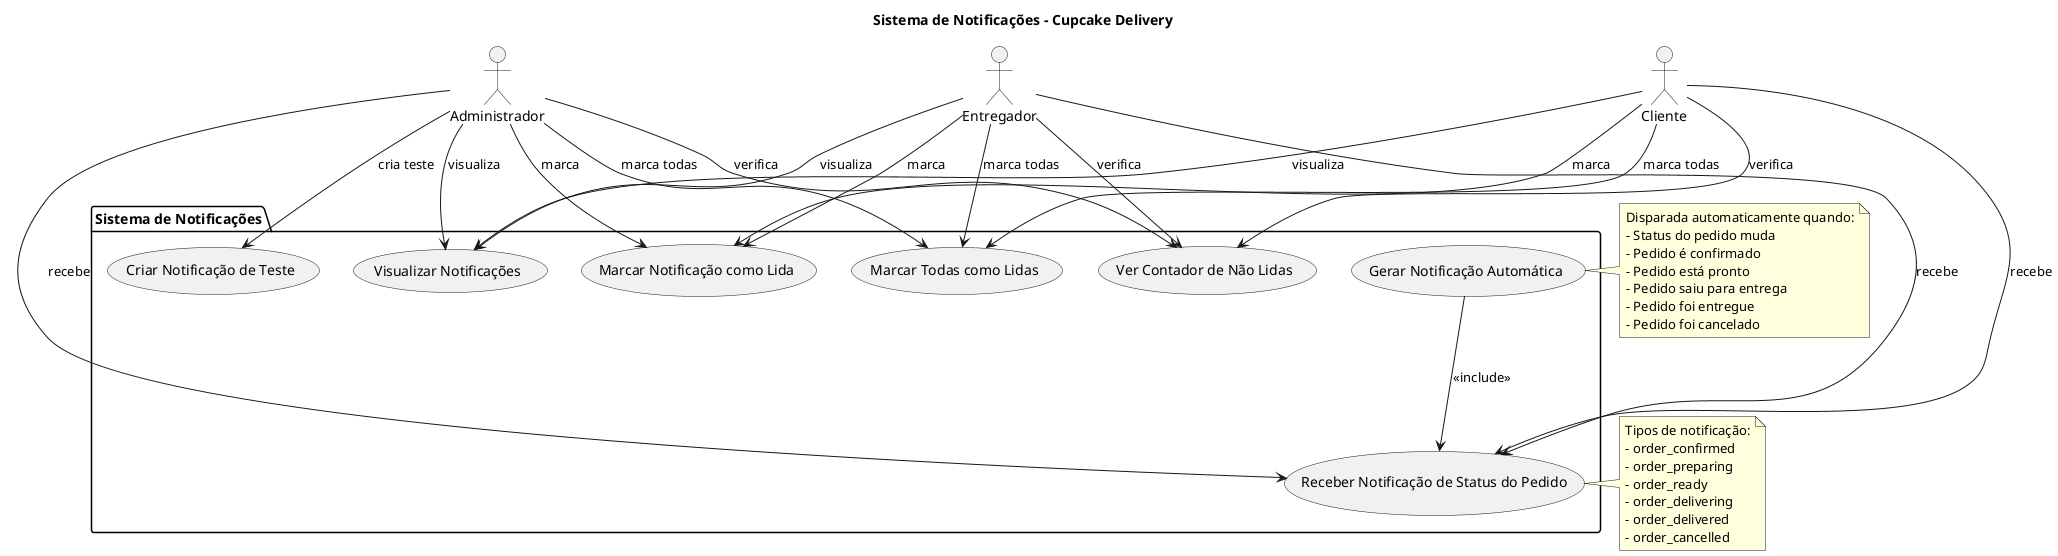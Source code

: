 @startuml notificacoes_caso_uso
title Sistema de Notificações - Cupcake Delivery

actor Cliente as client
actor Entregador as delivery  
actor Administrador as admin

package "Sistema de Notificações" {
  usecase "Receber Notificação de Status do Pedido" as UC1
  usecase "Visualizar Notificações" as UC2
  usecase "Marcar Notificação como Lida" as UC3
  usecase "Marcar Todas como Lidas" as UC4
  usecase "Ver Contador de Não Lidas" as UC5
  usecase "Gerar Notificação Automática" as UC6
  usecase "Criar Notificação de Teste" as UC7
}

' Relacionamentos Cliente
client --> UC1 : recebe
client --> UC2 : visualiza
client --> UC3 : marca
client --> UC4 : marca todas
client --> UC5 : verifica

' Relacionamentos Entregador  
delivery --> UC1 : recebe
delivery --> UC2 : visualiza
delivery --> UC3 : marca
delivery --> UC4 : marca todas
delivery --> UC5 : verifica

' Relacionamentos Administrador
admin --> UC1 : recebe
admin --> UC2 : visualiza
admin --> UC3 : marca
admin --> UC4 : marca todas
admin --> UC5 : verifica
admin --> UC7 : cria teste

' Sistema gera automaticamente
UC6 --> UC1 : <<include>>

note right of UC6
  Disparada automaticamente quando:
  - Status do pedido muda
  - Pedido é confirmado
  - Pedido está pronto
  - Pedido saiu para entrega
  - Pedido foi entregue
  - Pedido foi cancelado
end note

note right of UC1
  Tipos de notificação:
  - order_confirmed
  - order_preparing  
  - order_ready
  - order_delivering
  - order_delivered
  - order_cancelled
end note

@enduml
